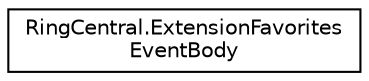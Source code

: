 digraph "Graphical Class Hierarchy"
{
 // LATEX_PDF_SIZE
  edge [fontname="Helvetica",fontsize="10",labelfontname="Helvetica",labelfontsize="10"];
  node [fontname="Helvetica",fontsize="10",shape=record];
  rankdir="LR";
  Node0 [label="RingCentral.ExtensionFavorites\lEventBody",height=0.2,width=0.4,color="black", fillcolor="white", style="filled",URL="$classRingCentral_1_1ExtensionFavoritesEventBody.html",tooltip="Notification payload body"];
}
